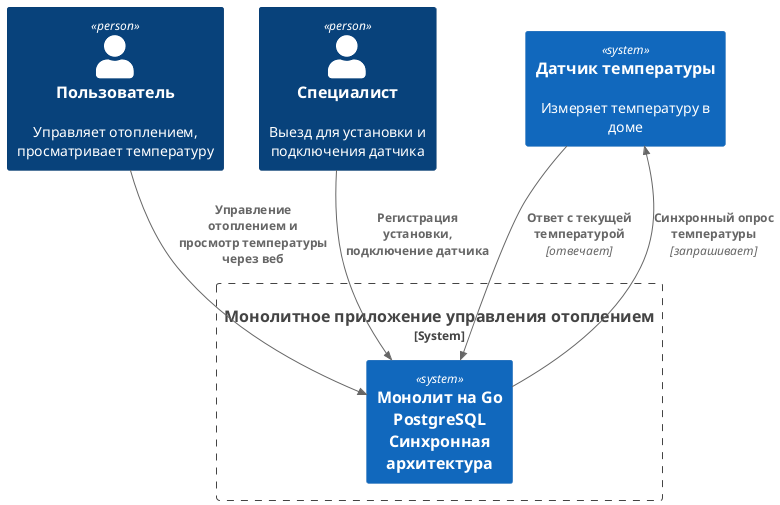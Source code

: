 @startuml
!include <c4/C4_Context>

' Определяем стиль
'skinparam linetype ortho

' Система
System_Boundary(monomoth_app, "Монолитное приложение управления отоплением") {
    System(monomoth, "Монолит на Go\nPostgreSQL\nСинхронная архитектура")
}

' Внешние участники
Person(user, "Пользователь", "Управляет отоплением, просматривает температуру")
Person(technician, "Специалист", "Выезд для установки и подключения датчика")
System(sensor, "Датчик температуры", "Измеряет температуру в доме")

' Связи
Rel(user, monomoth, "Управление отоплением и просмотр температуры через веб")
Rel(technician, monomoth, "Регистрация установки,\nподключение датчика")
Rel(monomoth, sensor, "Синхронный опрос температуры", "запрашивает")
Rel(sensor, monomoth, "Ответ с текущей температурой", "отвечает")

' Подпись
'Footer Диаграмма контекста (C4 Level 1) | https://c4model.com
@enduml